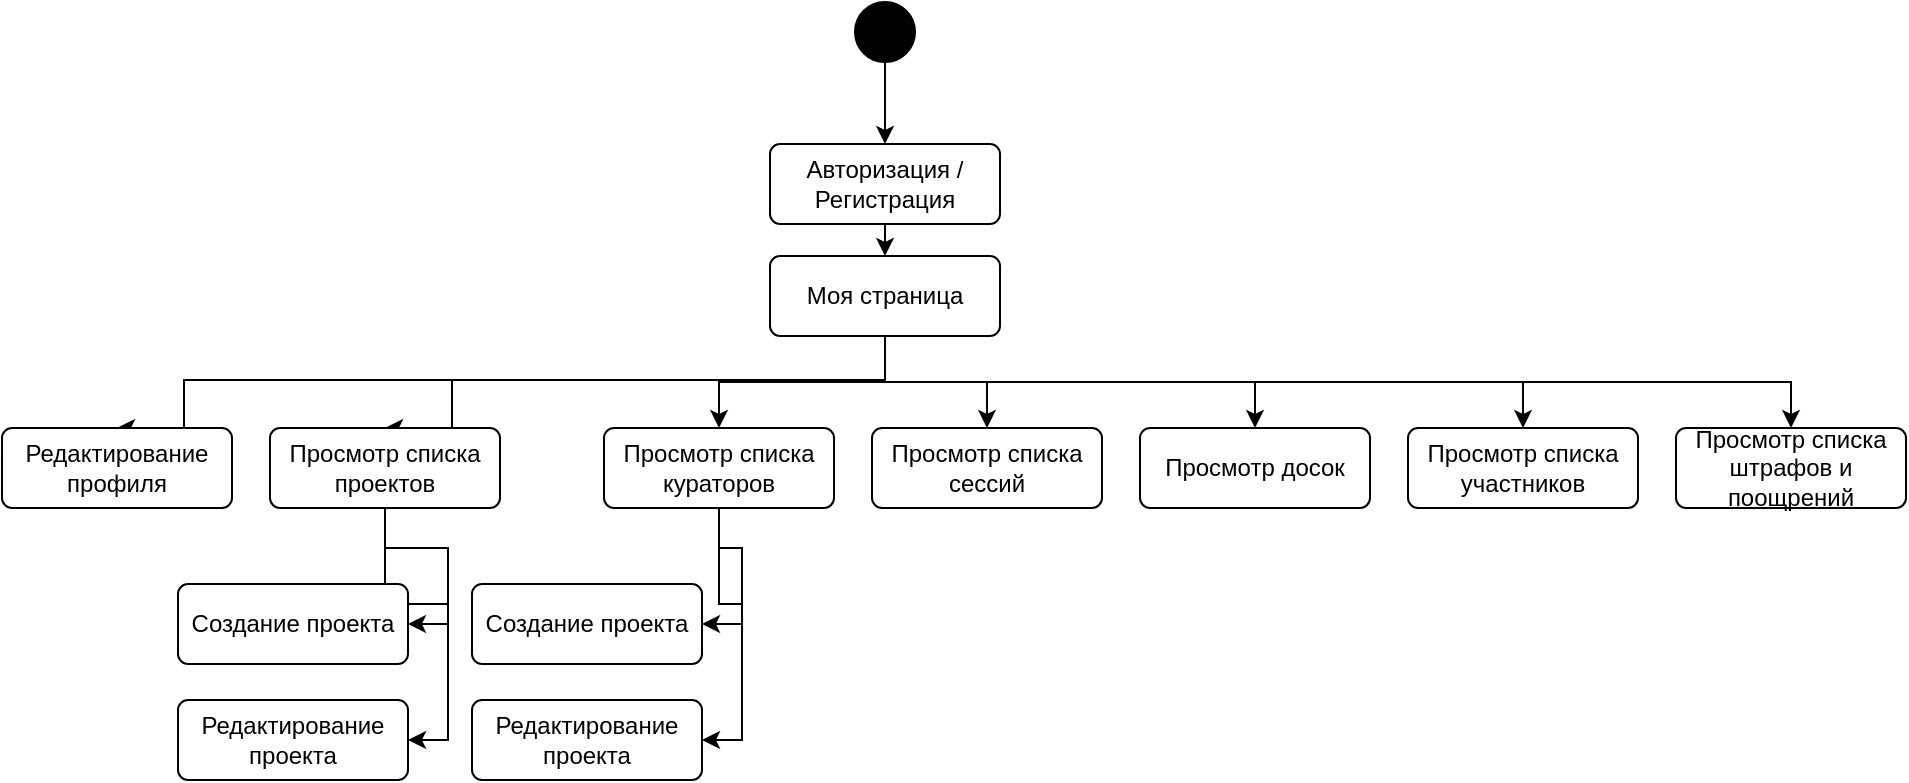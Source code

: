 <mxfile version="24.4.4" type="github">
  <diagram name="Страница — 1" id="yvScU6MNKQIYZISF7Qfs">
    <mxGraphModel dx="1268" dy="1043" grid="0" gridSize="10" guides="1" tooltips="1" connect="1" arrows="1" fold="1" page="0" pageScale="1" pageWidth="827" pageHeight="1169" math="0" shadow="0">
      <root>
        <mxCell id="0" />
        <mxCell id="1" parent="0" />
        <mxCell id="puGECBo76ahZ69Il4i2j-3" style="edgeStyle=orthogonalEdgeStyle;rounded=0;orthogonalLoop=1;jettySize=auto;html=1;entryX=0.5;entryY=0;entryDx=0;entryDy=0;" edge="1" parent="1" source="puGECBo76ahZ69Il4i2j-1" target="puGECBo76ahZ69Il4i2j-2">
          <mxGeometry relative="1" as="geometry" />
        </mxCell>
        <mxCell id="puGECBo76ahZ69Il4i2j-1" value="" style="ellipse;fillColor=strokeColor;html=1;" vertex="1" parent="1">
          <mxGeometry x="210.5" y="30" width="30" height="30" as="geometry" />
        </mxCell>
        <mxCell id="puGECBo76ahZ69Il4i2j-5" style="edgeStyle=orthogonalEdgeStyle;rounded=0;orthogonalLoop=1;jettySize=auto;html=1;exitX=0.5;exitY=1;exitDx=0;exitDy=0;entryX=0.5;entryY=0;entryDx=0;entryDy=0;" edge="1" parent="1" source="puGECBo76ahZ69Il4i2j-2" target="puGECBo76ahZ69Il4i2j-4">
          <mxGeometry relative="1" as="geometry" />
        </mxCell>
        <mxCell id="puGECBo76ahZ69Il4i2j-2" value="Авторизация / Регистрация" style="html=1;align=center;verticalAlign=middle;rounded=1;absoluteArcSize=1;arcSize=10;dashed=0;whiteSpace=wrap;" vertex="1" parent="1">
          <mxGeometry x="168" y="101" width="115" height="40" as="geometry" />
        </mxCell>
        <mxCell id="puGECBo76ahZ69Il4i2j-11" value="" style="edgeStyle=orthogonalEdgeStyle;rounded=0;orthogonalLoop=1;jettySize=auto;html=1;exitX=0.5;exitY=1;exitDx=0;exitDy=0;entryX=0.5;entryY=0;entryDx=0;entryDy=0;" edge="1" parent="1" source="puGECBo76ahZ69Il4i2j-4" target="puGECBo76ahZ69Il4i2j-10">
          <mxGeometry relative="1" as="geometry">
            <Array as="points">
              <mxPoint x="225" y="219" />
              <mxPoint x="-125" y="219" />
              <mxPoint x="-125" y="243" />
            </Array>
          </mxGeometry>
        </mxCell>
        <mxCell id="puGECBo76ahZ69Il4i2j-13" value="" style="edgeStyle=orthogonalEdgeStyle;rounded=0;orthogonalLoop=1;jettySize=auto;html=1;exitX=0.5;exitY=1;exitDx=0;exitDy=0;entryX=0.5;entryY=0;entryDx=0;entryDy=0;" edge="1" parent="1" source="puGECBo76ahZ69Il4i2j-4" target="puGECBo76ahZ69Il4i2j-12">
          <mxGeometry relative="1" as="geometry">
            <Array as="points">
              <mxPoint x="225" y="219" />
              <mxPoint x="9" y="219" />
              <mxPoint x="9" y="243" />
            </Array>
          </mxGeometry>
        </mxCell>
        <mxCell id="puGECBo76ahZ69Il4i2j-17" style="edgeStyle=orthogonalEdgeStyle;rounded=0;orthogonalLoop=1;jettySize=auto;html=1;exitX=0.5;exitY=1;exitDx=0;exitDy=0;entryX=0.5;entryY=0;entryDx=0;entryDy=0;" edge="1" parent="1" source="puGECBo76ahZ69Il4i2j-4" target="puGECBo76ahZ69Il4i2j-14">
          <mxGeometry relative="1" as="geometry" />
        </mxCell>
        <mxCell id="puGECBo76ahZ69Il4i2j-18" style="edgeStyle=orthogonalEdgeStyle;rounded=0;orthogonalLoop=1;jettySize=auto;html=1;entryX=0.5;entryY=0;entryDx=0;entryDy=0;exitX=0.5;exitY=1;exitDx=0;exitDy=0;" edge="1" parent="1" source="puGECBo76ahZ69Il4i2j-4" target="puGECBo76ahZ69Il4i2j-15">
          <mxGeometry relative="1" as="geometry" />
        </mxCell>
        <mxCell id="puGECBo76ahZ69Il4i2j-19" style="edgeStyle=orthogonalEdgeStyle;rounded=0;orthogonalLoop=1;jettySize=auto;html=1;exitX=0.5;exitY=1;exitDx=0;exitDy=0;" edge="1" parent="1" source="puGECBo76ahZ69Il4i2j-4" target="puGECBo76ahZ69Il4i2j-16">
          <mxGeometry relative="1" as="geometry" />
        </mxCell>
        <mxCell id="puGECBo76ahZ69Il4i2j-22" style="edgeStyle=orthogonalEdgeStyle;rounded=0;orthogonalLoop=1;jettySize=auto;html=1;exitX=0.5;exitY=1;exitDx=0;exitDy=0;entryX=0.5;entryY=0;entryDx=0;entryDy=0;" edge="1" parent="1" source="puGECBo76ahZ69Il4i2j-4" target="puGECBo76ahZ69Il4i2j-20">
          <mxGeometry relative="1" as="geometry" />
        </mxCell>
        <mxCell id="puGECBo76ahZ69Il4i2j-23" style="edgeStyle=orthogonalEdgeStyle;rounded=0;orthogonalLoop=1;jettySize=auto;html=1;exitX=0.5;exitY=1;exitDx=0;exitDy=0;entryX=0.5;entryY=0;entryDx=0;entryDy=0;" edge="1" parent="1" source="puGECBo76ahZ69Il4i2j-4" target="puGECBo76ahZ69Il4i2j-21">
          <mxGeometry relative="1" as="geometry" />
        </mxCell>
        <mxCell id="puGECBo76ahZ69Il4i2j-4" value="Моя страница" style="html=1;align=center;verticalAlign=middle;rounded=1;absoluteArcSize=1;arcSize=10;dashed=0;whiteSpace=wrap;" vertex="1" parent="1">
          <mxGeometry x="168" y="157" width="115" height="40" as="geometry" />
        </mxCell>
        <mxCell id="puGECBo76ahZ69Il4i2j-10" value="Редактирование профиля" style="html=1;align=center;verticalAlign=middle;rounded=1;absoluteArcSize=1;arcSize=10;dashed=0;whiteSpace=wrap;" vertex="1" parent="1">
          <mxGeometry x="-216" y="243" width="115" height="40" as="geometry" />
        </mxCell>
        <mxCell id="puGECBo76ahZ69Il4i2j-25" value="" style="edgeStyle=orthogonalEdgeStyle;rounded=0;orthogonalLoop=1;jettySize=auto;html=1;entryX=1;entryY=0.5;entryDx=0;entryDy=0;" edge="1" parent="1" source="puGECBo76ahZ69Il4i2j-12" target="puGECBo76ahZ69Il4i2j-24">
          <mxGeometry relative="1" as="geometry" />
        </mxCell>
        <mxCell id="puGECBo76ahZ69Il4i2j-27" style="edgeStyle=orthogonalEdgeStyle;rounded=0;orthogonalLoop=1;jettySize=auto;html=1;exitX=0.5;exitY=1;exitDx=0;exitDy=0;entryX=1;entryY=0.5;entryDx=0;entryDy=0;" edge="1" parent="1" source="puGECBo76ahZ69Il4i2j-12" target="puGECBo76ahZ69Il4i2j-26">
          <mxGeometry relative="1" as="geometry" />
        </mxCell>
        <mxCell id="puGECBo76ahZ69Il4i2j-12" value="Просмотр списка проектов" style="html=1;align=center;verticalAlign=middle;rounded=1;absoluteArcSize=1;arcSize=10;dashed=0;whiteSpace=wrap;" vertex="1" parent="1">
          <mxGeometry x="-82" y="243" width="115" height="40" as="geometry" />
        </mxCell>
        <mxCell id="puGECBo76ahZ69Il4i2j-30" style="edgeStyle=orthogonalEdgeStyle;rounded=0;orthogonalLoop=1;jettySize=auto;html=1;entryX=1;entryY=0.5;entryDx=0;entryDy=0;" edge="1" parent="1" source="puGECBo76ahZ69Il4i2j-14" target="puGECBo76ahZ69Il4i2j-28">
          <mxGeometry relative="1" as="geometry" />
        </mxCell>
        <mxCell id="puGECBo76ahZ69Il4i2j-31" style="edgeStyle=orthogonalEdgeStyle;rounded=0;orthogonalLoop=1;jettySize=auto;html=1;entryX=1;entryY=0.5;entryDx=0;entryDy=0;" edge="1" parent="1" source="puGECBo76ahZ69Il4i2j-14" target="puGECBo76ahZ69Il4i2j-29">
          <mxGeometry relative="1" as="geometry" />
        </mxCell>
        <mxCell id="puGECBo76ahZ69Il4i2j-14" value="Просмотр списка кураторов" style="html=1;align=center;verticalAlign=middle;rounded=1;absoluteArcSize=1;arcSize=10;dashed=0;whiteSpace=wrap;" vertex="1" parent="1">
          <mxGeometry x="85" y="243" width="115" height="40" as="geometry" />
        </mxCell>
        <mxCell id="puGECBo76ahZ69Il4i2j-15" value="Просмотр списка сессий" style="html=1;align=center;verticalAlign=middle;rounded=1;absoluteArcSize=1;arcSize=10;dashed=0;whiteSpace=wrap;" vertex="1" parent="1">
          <mxGeometry x="219" y="243" width="115" height="40" as="geometry" />
        </mxCell>
        <mxCell id="puGECBo76ahZ69Il4i2j-16" value="Просмотр досок" style="html=1;align=center;verticalAlign=middle;rounded=1;absoluteArcSize=1;arcSize=10;dashed=0;whiteSpace=wrap;" vertex="1" parent="1">
          <mxGeometry x="353" y="243" width="115" height="40" as="geometry" />
        </mxCell>
        <mxCell id="puGECBo76ahZ69Il4i2j-20" value="Просмотр списка участников" style="html=1;align=center;verticalAlign=middle;rounded=1;absoluteArcSize=1;arcSize=10;dashed=0;whiteSpace=wrap;" vertex="1" parent="1">
          <mxGeometry x="487" y="243" width="115" height="40" as="geometry" />
        </mxCell>
        <mxCell id="puGECBo76ahZ69Il4i2j-21" value="Просмотр списка штрафов и поощрений" style="html=1;align=center;verticalAlign=middle;rounded=1;absoluteArcSize=1;arcSize=10;dashed=0;whiteSpace=wrap;" vertex="1" parent="1">
          <mxGeometry x="621" y="243" width="115" height="40" as="geometry" />
        </mxCell>
        <mxCell id="puGECBo76ahZ69Il4i2j-24" value="Создание проекта" style="html=1;align=center;verticalAlign=middle;rounded=1;absoluteArcSize=1;arcSize=10;dashed=0;whiteSpace=wrap;" vertex="1" parent="1">
          <mxGeometry x="-128" y="321" width="115" height="40" as="geometry" />
        </mxCell>
        <mxCell id="puGECBo76ahZ69Il4i2j-26" value="Редактирование проекта" style="html=1;align=center;verticalAlign=middle;rounded=1;absoluteArcSize=1;arcSize=10;dashed=0;whiteSpace=wrap;" vertex="1" parent="1">
          <mxGeometry x="-128" y="379" width="115" height="40" as="geometry" />
        </mxCell>
        <mxCell id="puGECBo76ahZ69Il4i2j-28" value="Создание проекта" style="html=1;align=center;verticalAlign=middle;rounded=1;absoluteArcSize=1;arcSize=10;dashed=0;whiteSpace=wrap;" vertex="1" parent="1">
          <mxGeometry x="19" y="321" width="115" height="40" as="geometry" />
        </mxCell>
        <mxCell id="puGECBo76ahZ69Il4i2j-29" value="Редактирование проекта" style="html=1;align=center;verticalAlign=middle;rounded=1;absoluteArcSize=1;arcSize=10;dashed=0;whiteSpace=wrap;" vertex="1" parent="1">
          <mxGeometry x="19" y="379" width="115" height="40" as="geometry" />
        </mxCell>
      </root>
    </mxGraphModel>
  </diagram>
</mxfile>
